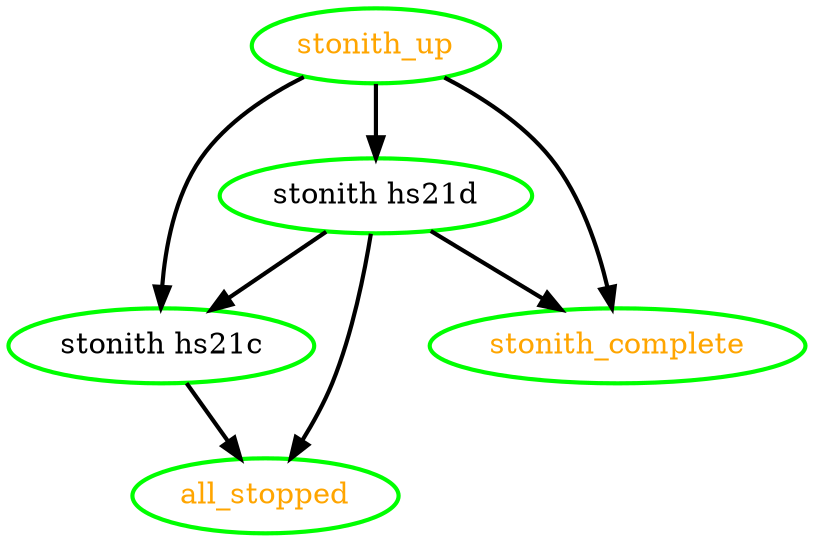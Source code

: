 digraph "g" {
"all_stopped" [ style=bold color="green" fontcolor="orange"  ]
"stonith hs21c" -> "all_stopped" [ style = bold]
"stonith hs21c" [ style=bold color="green" fontcolor="black"  ]
"stonith hs21d" -> "all_stopped" [ style = bold]
"stonith hs21d" -> "stonith hs21c" [ style = bold]
"stonith hs21d" -> "stonith_complete" [ style = bold]
"stonith hs21d" [ style=bold color="green" fontcolor="black"  ]
"stonith_complete" [ style=bold color="green" fontcolor="orange"  ]
"stonith_up" -> "stonith hs21c" [ style = bold]
"stonith_up" -> "stonith hs21d" [ style = bold]
"stonith_up" -> "stonith_complete" [ style = bold]
"stonith_up" [ style=bold color="green" fontcolor="orange"  ]
}
